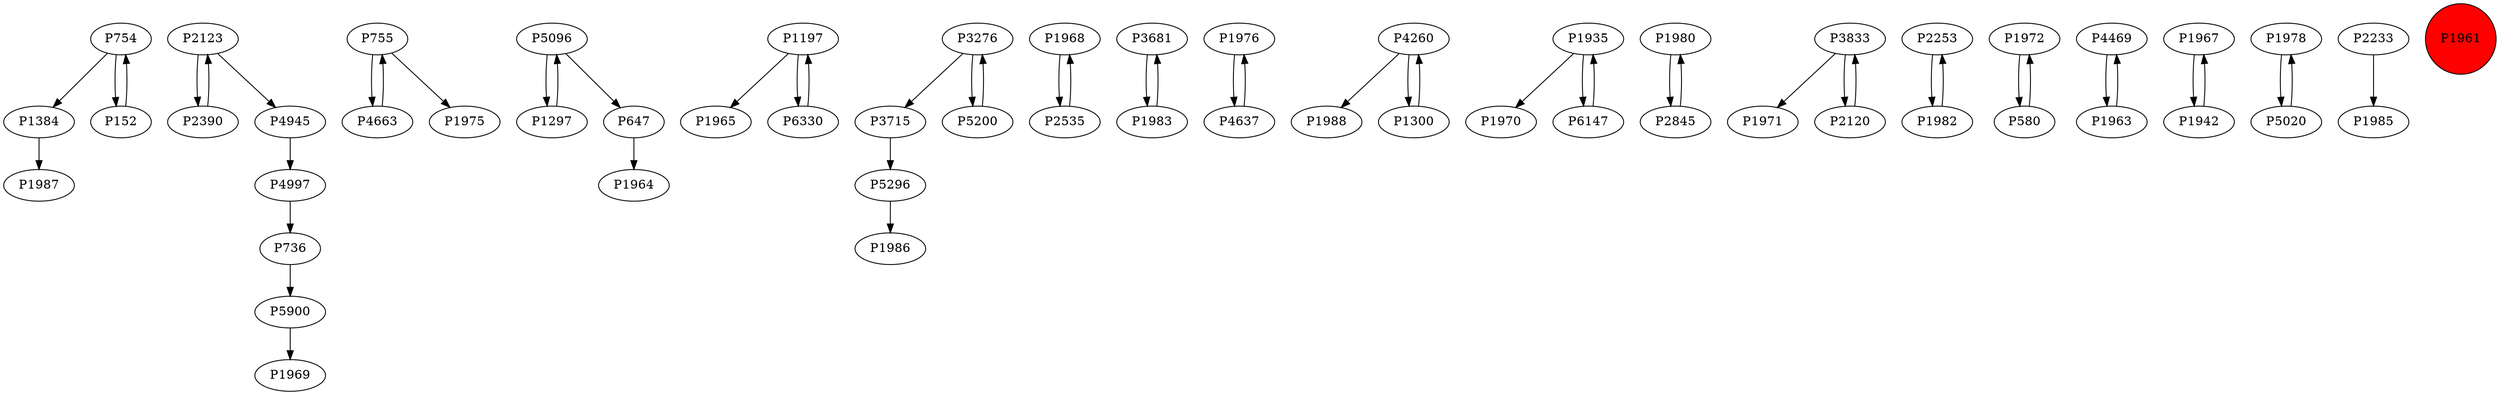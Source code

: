 digraph {
	P754 -> P1384
	P2123 -> P2390
	P2123 -> P4945
	P755 -> P4663
	P5096 -> P1297
	P1197 -> P1965
	P3715 -> P5296
	P3276 -> P5200
	P647 -> P1964
	P1968 -> P2535
	P3681 -> P1983
	P1976 -> P4637
	P3276 -> P3715
	P4260 -> P1988
	P1935 -> P1970
	P1980 -> P2845
	P754 -> P152
	P3833 -> P1971
	P2253 -> P1982
	P1297 -> P5096
	P4997 -> P736
	P1972 -> P580
	P5296 -> P1986
	P580 -> P1972
	P1197 -> P6330
	P5900 -> P1969
	P3833 -> P2120
	P4637 -> P1976
	P4469 -> P1963
	P2120 -> P3833
	P4945 -> P4997
	P1935 -> P6147
	P152 -> P754
	P2535 -> P1968
	P1300 -> P4260
	P736 -> P5900
	P1967 -> P1942
	P1963 -> P4469
	P5200 -> P3276
	P6330 -> P1197
	P1978 -> P5020
	P2390 -> P2123
	P2845 -> P1980
	P2233 -> P1985
	P6147 -> P1935
	P4663 -> P755
	P1982 -> P2253
	P1942 -> P1967
	P4260 -> P1300
	P1384 -> P1987
	P5020 -> P1978
	P755 -> P1975
	P1983 -> P3681
	P5096 -> P647
	P1961 [shape=circle]
	P1961 [style=filled]
	P1961 [fillcolor=red]
}